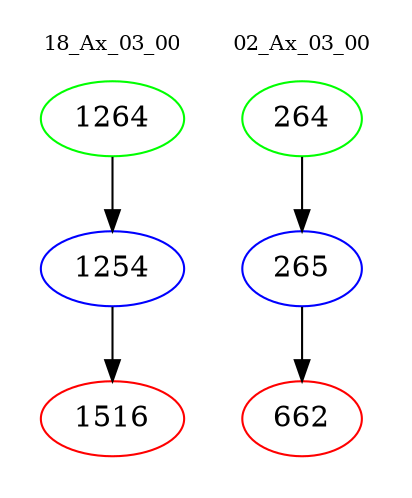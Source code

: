digraph{
subgraph cluster_0 {
color = white
label = "18_Ax_03_00";
fontsize=10;
T0_1264 [label="1264", color="green"]
T0_1264 -> T0_1254 [color="black"]
T0_1254 [label="1254", color="blue"]
T0_1254 -> T0_1516 [color="black"]
T0_1516 [label="1516", color="red"]
}
subgraph cluster_1 {
color = white
label = "02_Ax_03_00";
fontsize=10;
T1_264 [label="264", color="green"]
T1_264 -> T1_265 [color="black"]
T1_265 [label="265", color="blue"]
T1_265 -> T1_662 [color="black"]
T1_662 [label="662", color="red"]
}
}
